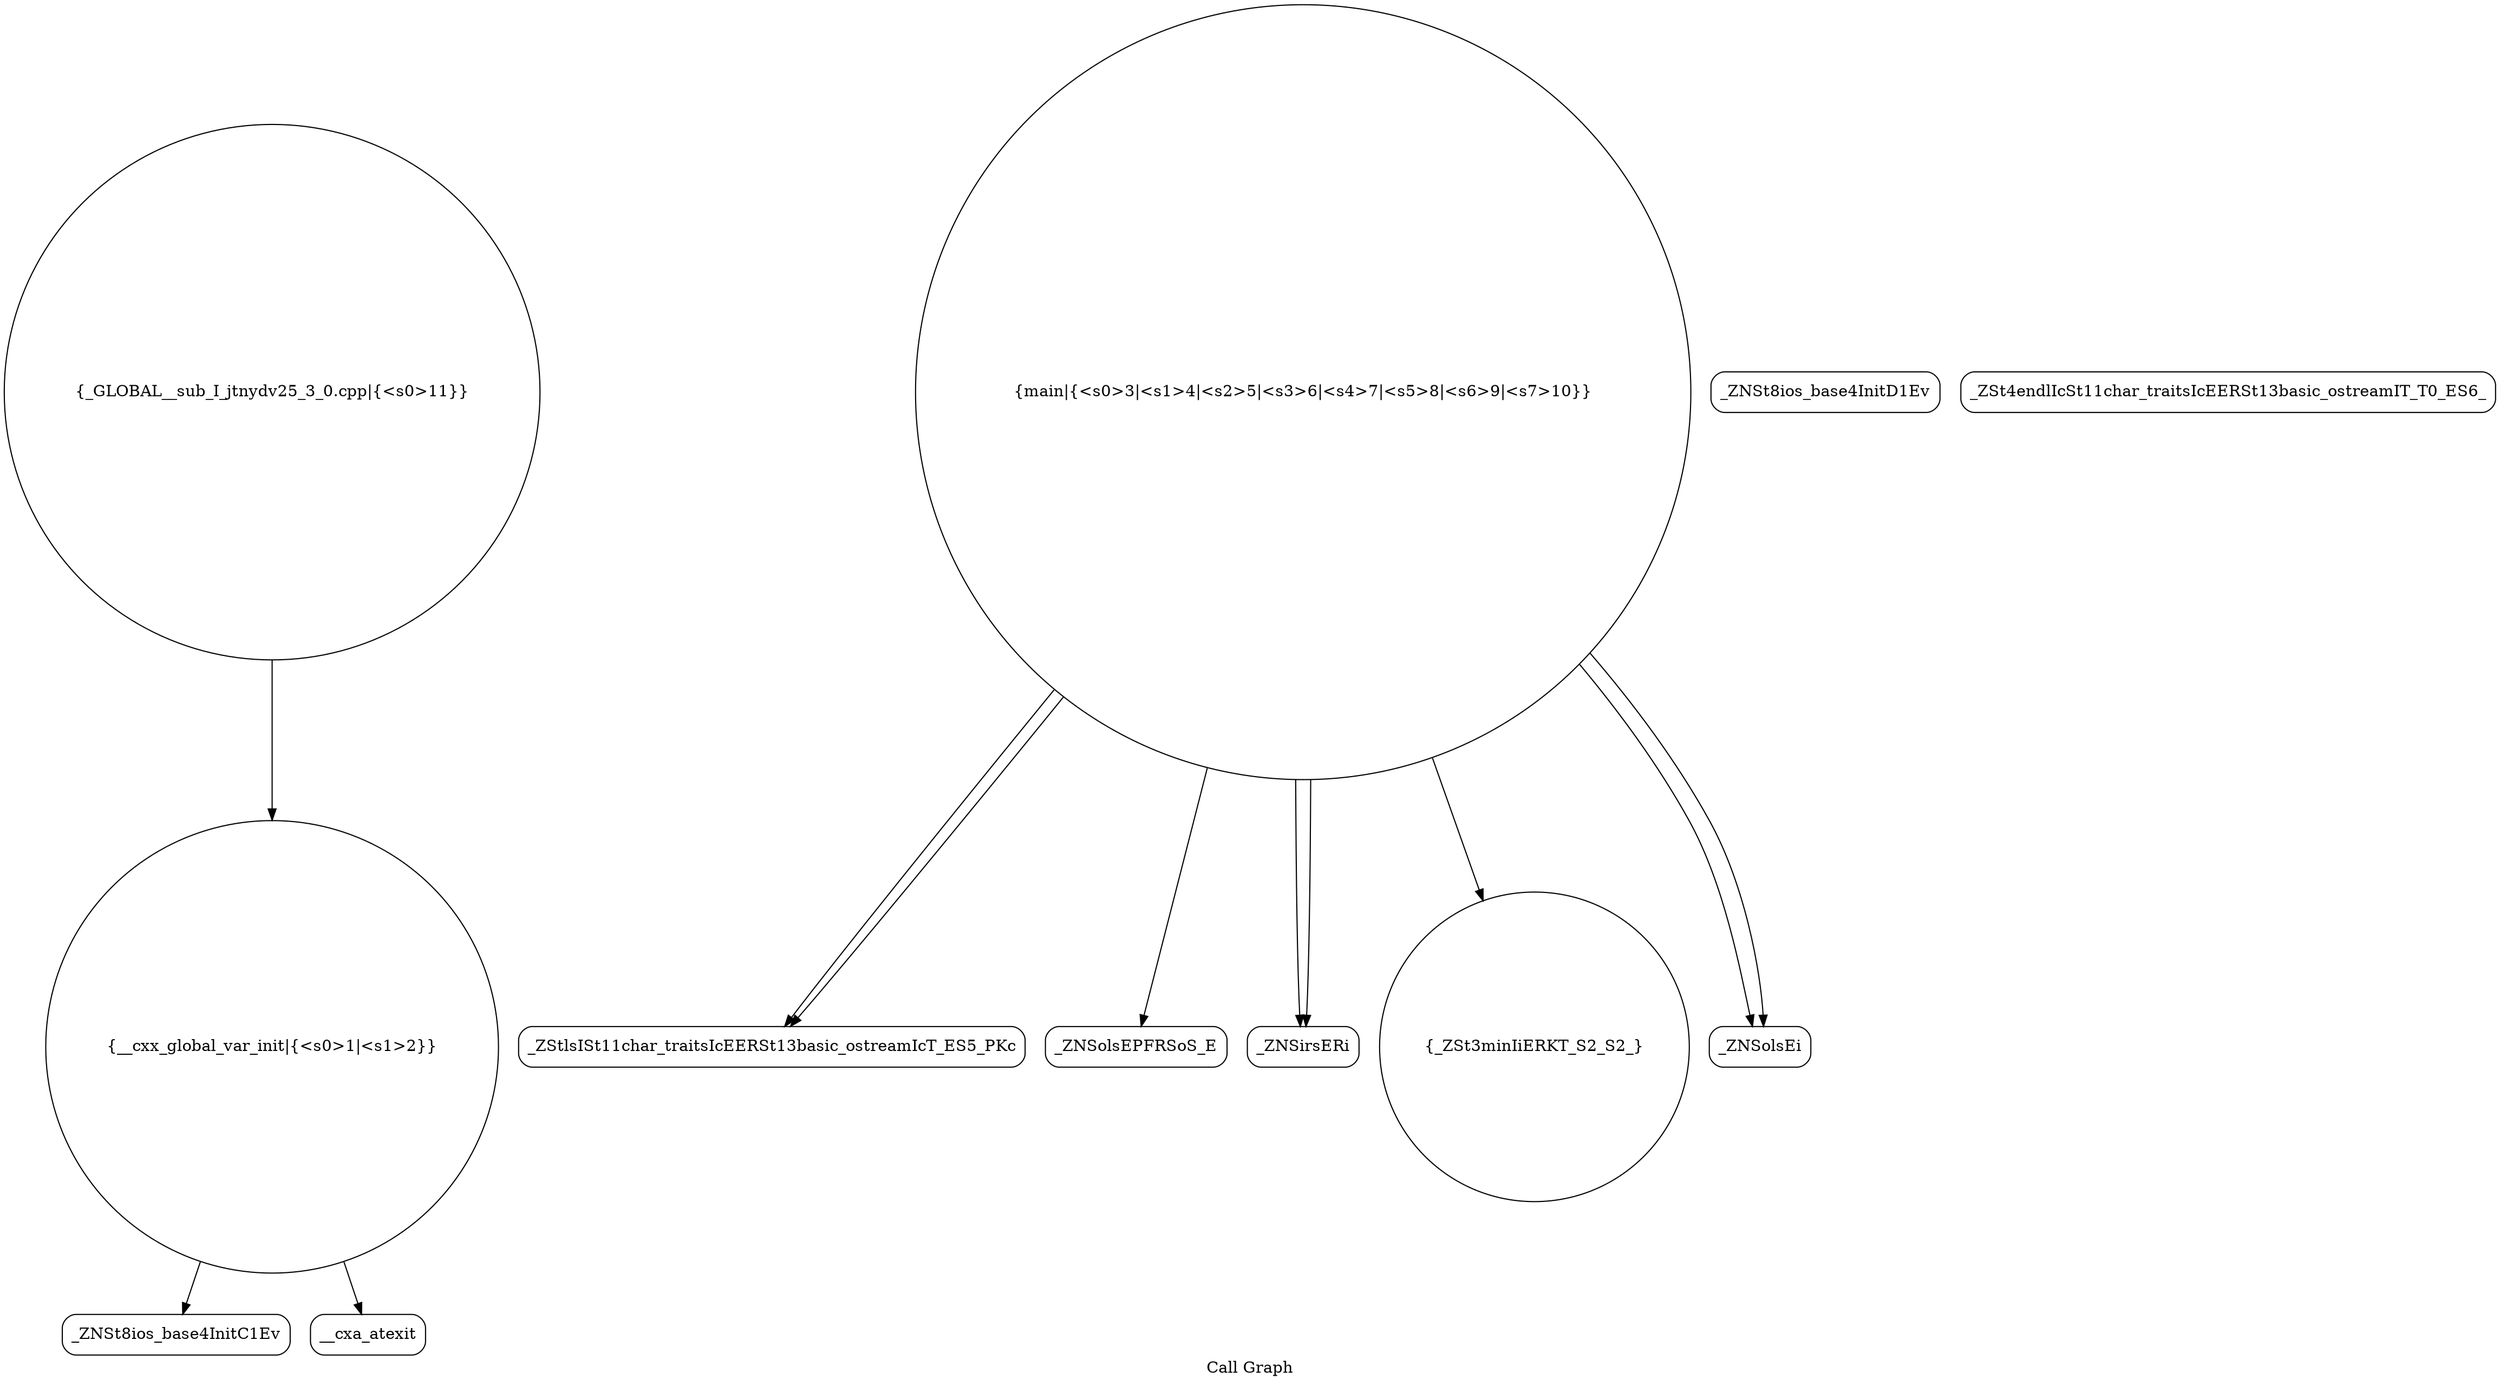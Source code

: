 digraph "Call Graph" {
	label="Call Graph";

	Node0x56114d29a920 [shape=record,shape=circle,label="{__cxx_global_var_init|{<s0>1|<s1>2}}"];
	Node0x56114d29a920:s0 -> Node0x56114d29adb0[color=black];
	Node0x56114d29a920:s1 -> Node0x56114d29aeb0[color=black];
	Node0x56114d29b0b0 [shape=record,shape=Mrecord,label="{_ZStlsISt11char_traitsIcEERSt13basic_ostreamIcT_ES5_PKc}"];
	Node0x56114d29ae30 [shape=record,shape=Mrecord,label="{_ZNSt8ios_base4InitD1Ev}"];
	Node0x56114d29b1b0 [shape=record,shape=Mrecord,label="{_ZNSolsEPFRSoS_E}"];
	Node0x56114d29af30 [shape=record,shape=circle,label="{main|{<s0>3|<s1>4|<s2>5|<s3>6|<s4>7|<s5>8|<s6>9|<s7>10}}"];
	Node0x56114d29af30:s0 -> Node0x56114d29afb0[color=black];
	Node0x56114d29af30:s1 -> Node0x56114d29b030[color=black];
	Node0x56114d29af30:s2 -> Node0x56114d29afb0[color=black];
	Node0x56114d29af30:s3 -> Node0x56114d29b0b0[color=black];
	Node0x56114d29af30:s4 -> Node0x56114d29b130[color=black];
	Node0x56114d29af30:s5 -> Node0x56114d29b0b0[color=black];
	Node0x56114d29af30:s6 -> Node0x56114d29b130[color=black];
	Node0x56114d29af30:s7 -> Node0x56114d29b1b0[color=black];
	Node0x56114d29b2b0 [shape=record,shape=circle,label="{_GLOBAL__sub_I_jtnydv25_3_0.cpp|{<s0>11}}"];
	Node0x56114d29b2b0:s0 -> Node0x56114d29a920[color=black];
	Node0x56114d29b030 [shape=record,shape=circle,label="{_ZSt3minIiERKT_S2_S2_}"];
	Node0x56114d29adb0 [shape=record,shape=Mrecord,label="{_ZNSt8ios_base4InitC1Ev}"];
	Node0x56114d29b130 [shape=record,shape=Mrecord,label="{_ZNSolsEi}"];
	Node0x56114d29aeb0 [shape=record,shape=Mrecord,label="{__cxa_atexit}"];
	Node0x56114d29b230 [shape=record,shape=Mrecord,label="{_ZSt4endlIcSt11char_traitsIcEERSt13basic_ostreamIT_T0_ES6_}"];
	Node0x56114d29afb0 [shape=record,shape=Mrecord,label="{_ZNSirsERi}"];
}
